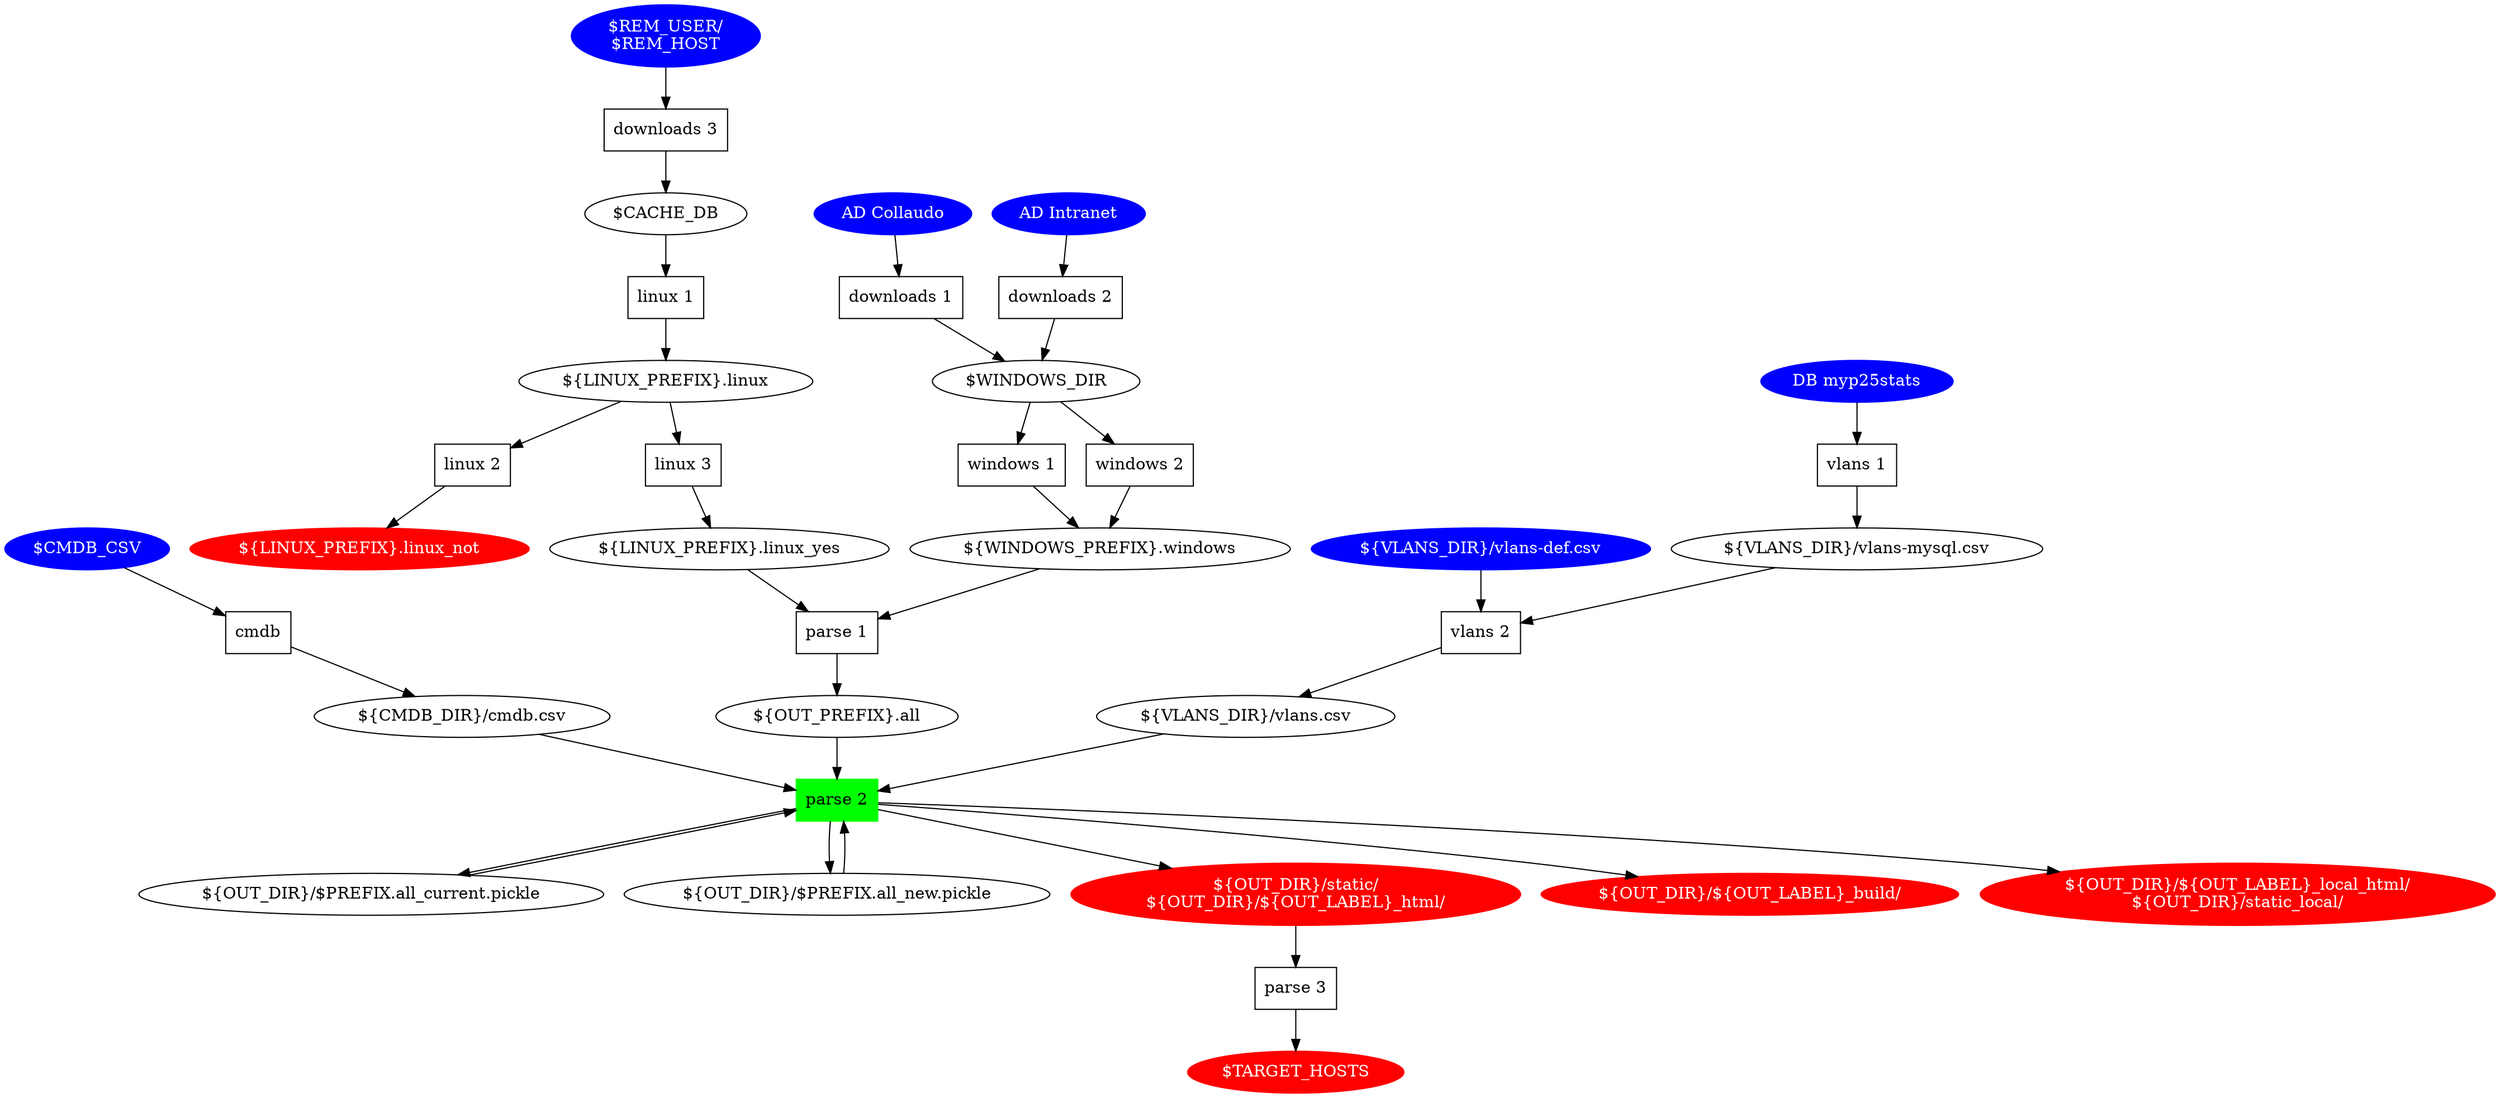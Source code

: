 digraph {
    V1 [label="vlans 1" shape=box];
    V2 [label="vlans 2" shape=box];
    C [label="cmdb" shape=box];

    D1 [label="downloads 1" shape=box];
    D2 [label="downloads 2" shape=box];
    D3 [label="downloads 3" shape=box];

    W1 [label="windows 1" shape=box];
    W2 [label="windows 2" shape=box];

    L1 [label="linux 1" shape=box];
    L2 [label="linux 2" shape=box];
    L3 [label="linux 3" shape=box];

    P1 [label="parse 1" shape=box];
    P2 [label="parse 2" shape=box style=filled color=green];
    P3 [label="parse 3" shape=box];

    vd_mysql     [label="${VLANS_DIR}/vlans-mysql.csv"];
    vd_def       [label="${VLANS_DIR}/vlans-def.csv" style=filled fontcolor=white color=blue];
    vd           [label="${VLANS_DIR}/vlans.csv"];

    cd_cmdb_in   [label="$CMDB_CSV"     style=filled fontcolor=white color=blue];
    cd_cmdb      [label="${CMDB_DIR}/cmdb.csv"];

    mysql        [label="DB myp25stats" style=filled fontcolor=white color=blue];
    win_dir      [label="$WINDOWS_DIR"];

    ad_collaudo  [label="AD Collaudo" style=filled fontcolor=white color=blue];
    ad_intranet  [label="AD Intranet" style=filled fontcolor=white color=blue];

    dns          [label="$REM_USER/\n$REM_HOST" style=filled fontcolor=white color=blue];
    cache        [label="$CACHE_DB"];

    lp_linux     [label="${LINUX_PREFIX}.linux"];
    lp_linux_not [label="${LINUX_PREFIX}.linux_not" style=filled fontcolor=white color=red];
    lp_linux_yes [label="${LINUX_PREFIX}.linux_yes"];

    wp_windows   [label="${WINDOWS_PREFIX}.windows"];

    op_all       [label="${OUT_PREFIX}.all"];

    od_pickle_current  [label="${OUT_DIR}/$PREFIX.all_current.pickle"];
    od_pickle_new      [label="${OUT_DIR}/$PREFIX.all_new.pickle"];

    od_html       [label="${OUT_DIR}/static/\n${OUT_DIR}/${OUT_LABEL}_html/" style=filled fontcolor=white color=red];
    od_conf       [label="${OUT_DIR}/${OUT_LABEL}_build/" style=filled fontcolor=white color=red];
    od_local_html [label="${OUT_DIR}/${OUT_LABEL}_local_html/\n${OUT_DIR}/static_local/"
		  style=filled fontcolor=white color=red];	

    www          [label="$TARGET_HOSTS" style=filled fontcolor=white color=red];


    /*** rules ***/
    mysql    -> V1 -> vd_mysql;
    vd_def   -> V2 -> vd;
    vd_mysql -> V2;

    cd_cmdb_in -> C -> cd_cmdb;

    ad_collaudo -> D1 -> win_dir;
    ad_intranet -> D2 -> win_dir;
    dns         -> D3 -> cache;

    cache        -> L1 -> lp_linux;
    lp_linux     -> L2 -> lp_linux_not;
    lp_linux     -> L3 -> lp_linux_yes;

    win_dir -> W1 -> wp_windows;
    win_dir -> W2 -> wp_windows;
    

    lp_linux_yes -> P1;
    wp_windows   -> P1 -> op_all;

    vd                -> P2;
    cd_cmdb           -> P2;

    op_all            -> P2;
    od_pickle_current -> P2;
    od_pickle_new     -> P2;

    P2 -> od_pickle_current;
    P2 -> od_pickle_new;
    P2 -> od_html;
    P2 -> od_conf;
    P2 -> od_local_html;

    od_html -> P3 -> www;

}



